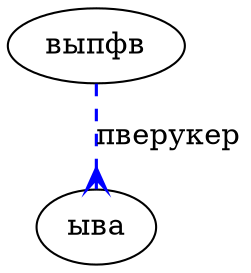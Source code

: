 digraph "f444a077-00df-43a5-9f5c-2431ba3198d7" {
	"выпфв" -> "ыва" [
		"arrowhead"="crow"
		"arrowtail"="normal"
		"color"="blue"
		"fontcolor"="#000000"
		"label"="пверукер"
		"style"="dashed"
		"penwidth"=1.50
	]
}

